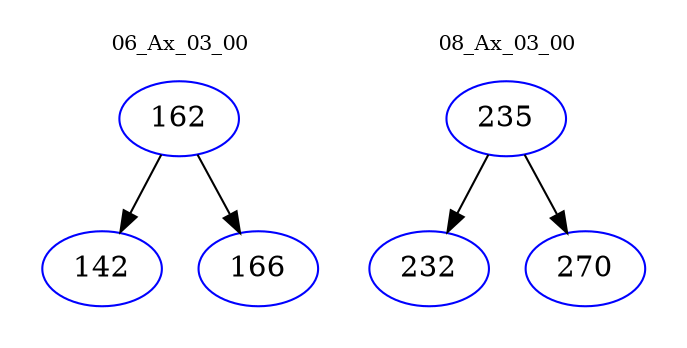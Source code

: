 digraph{
subgraph cluster_0 {
color = white
label = "06_Ax_03_00";
fontsize=10;
T0_162 [label="162", color="blue"]
T0_162 -> T0_142 [color="black"]
T0_142 [label="142", color="blue"]
T0_162 -> T0_166 [color="black"]
T0_166 [label="166", color="blue"]
}
subgraph cluster_1 {
color = white
label = "08_Ax_03_00";
fontsize=10;
T1_235 [label="235", color="blue"]
T1_235 -> T1_232 [color="black"]
T1_232 [label="232", color="blue"]
T1_235 -> T1_270 [color="black"]
T1_270 [label="270", color="blue"]
}
}

